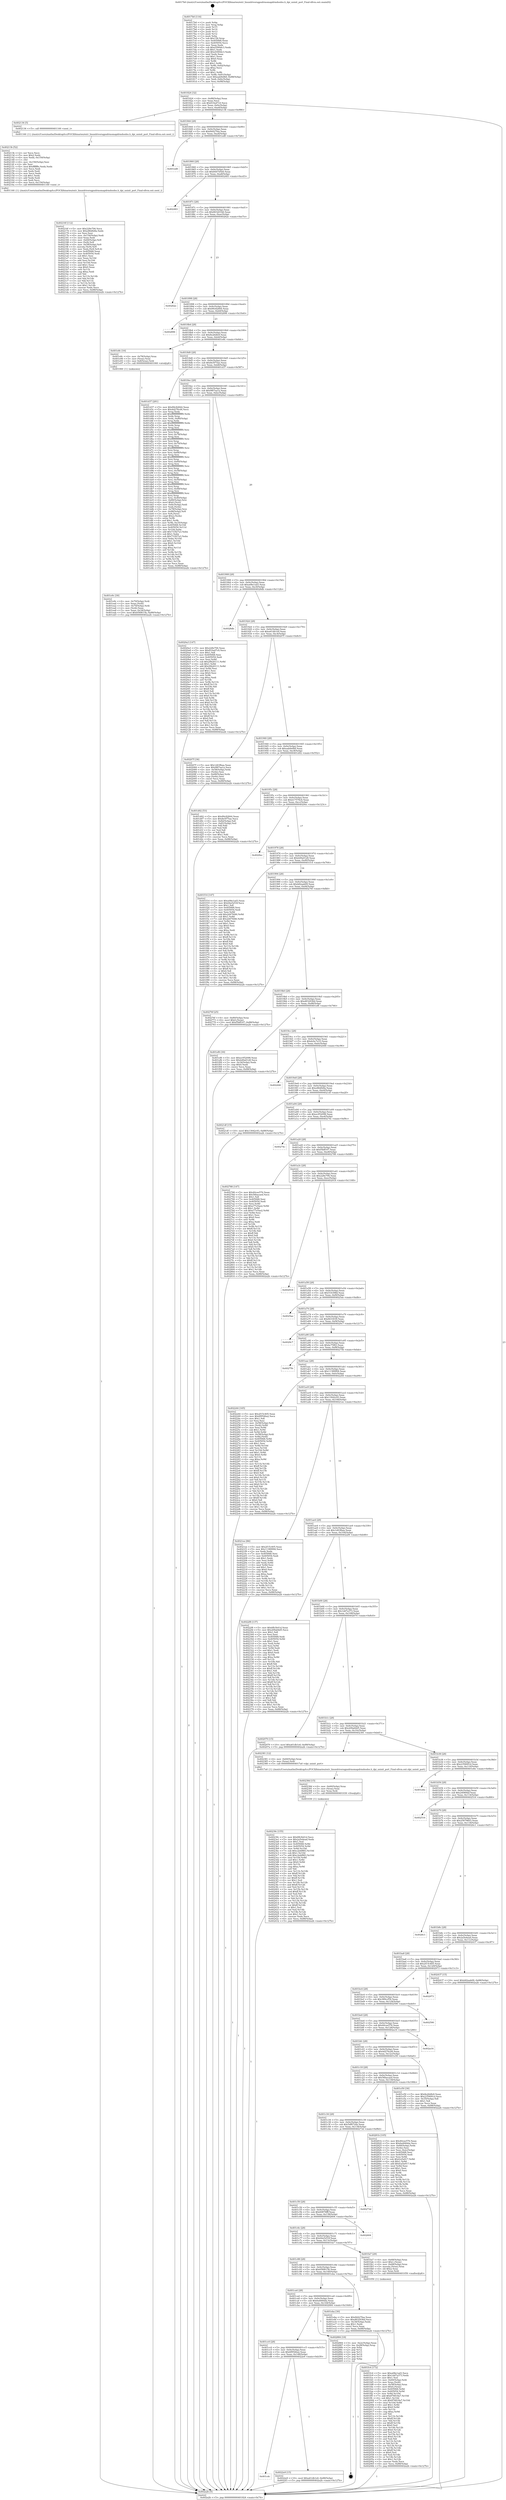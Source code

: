 digraph "0x4017b0" {
  label = "0x4017b0 (/mnt/c/Users/mathe/Desktop/tcc/POCII/binaries/extr_linuxdriversgpudrmomapdrmdssdss.h_dpi_uninit_port_Final-ollvm.out::main(0))"
  labelloc = "t"
  node[shape=record]

  Entry [label="",width=0.3,height=0.3,shape=circle,fillcolor=black,style=filled]
  "0x401824" [label="{
     0x401824 [32]\l
     | [instrs]\l
     &nbsp;&nbsp;0x401824 \<+6\>: mov -0x88(%rbp),%eax\l
     &nbsp;&nbsp;0x40182a \<+2\>: mov %eax,%ecx\l
     &nbsp;&nbsp;0x40182c \<+6\>: sub $0x810a47c0,%ecx\l
     &nbsp;&nbsp;0x401832 \<+6\>: mov %eax,-0x9c(%rbp)\l
     &nbsp;&nbsp;0x401838 \<+6\>: mov %ecx,-0xa0(%rbp)\l
     &nbsp;&nbsp;0x40183e \<+6\>: je 0000000000402136 \<main+0x986\>\l
  }"]
  "0x402136" [label="{
     0x402136 [5]\l
     | [instrs]\l
     &nbsp;&nbsp;0x402136 \<+5\>: call 0000000000401160 \<next_i\>\l
     | [calls]\l
     &nbsp;&nbsp;0x401160 \{1\} (/mnt/c/Users/mathe/Desktop/tcc/POCII/binaries/extr_linuxdriversgpudrmomapdrmdssdss.h_dpi_uninit_port_Final-ollvm.out::next_i)\l
  }"]
  "0x401844" [label="{
     0x401844 [28]\l
     | [instrs]\l
     &nbsp;&nbsp;0x401844 \<+5\>: jmp 0000000000401849 \<main+0x99\>\l
     &nbsp;&nbsp;0x401849 \<+6\>: mov -0x9c(%rbp),%eax\l
     &nbsp;&nbsp;0x40184f \<+5\>: sub $0x84427faa,%eax\l
     &nbsp;&nbsp;0x401854 \<+6\>: mov %eax,-0xa4(%rbp)\l
     &nbsp;&nbsp;0x40185a \<+6\>: je 0000000000401ed8 \<main+0x728\>\l
  }"]
  Exit [label="",width=0.3,height=0.3,shape=circle,fillcolor=black,style=filled,peripheries=2]
  "0x401ed8" [label="{
     0x401ed8\l
  }", style=dashed]
  "0x401860" [label="{
     0x401860 [28]\l
     | [instrs]\l
     &nbsp;&nbsp;0x401860 \<+5\>: jmp 0000000000401865 \<main+0xb5\>\l
     &nbsp;&nbsp;0x401865 \<+6\>: mov -0x9c(%rbp),%eax\l
     &nbsp;&nbsp;0x40186b \<+5\>: sub $0x8447d5e6,%eax\l
     &nbsp;&nbsp;0x401870 \<+6\>: mov %eax,-0xa8(%rbp)\l
     &nbsp;&nbsp;0x401876 \<+6\>: je 0000000000402483 \<main+0xcd3\>\l
  }"]
  "0x40239c" [label="{
     0x40239c [155]\l
     | [instrs]\l
     &nbsp;&nbsp;0x40239c \<+5\>: mov $0x6fb3b41d,%ecx\l
     &nbsp;&nbsp;0x4023a1 \<+5\>: mov $0x2a5e4ead,%edx\l
     &nbsp;&nbsp;0x4023a6 \<+3\>: mov $0x1,%sil\l
     &nbsp;&nbsp;0x4023a9 \<+8\>: mov 0x405068,%r8d\l
     &nbsp;&nbsp;0x4023b1 \<+8\>: mov 0x405054,%r9d\l
     &nbsp;&nbsp;0x4023b9 \<+3\>: mov %r8d,%r10d\l
     &nbsp;&nbsp;0x4023bc \<+7\>: sub $0xc2ebf883,%r10d\l
     &nbsp;&nbsp;0x4023c3 \<+4\>: sub $0x1,%r10d\l
     &nbsp;&nbsp;0x4023c7 \<+7\>: add $0xc2ebf883,%r10d\l
     &nbsp;&nbsp;0x4023ce \<+4\>: imul %r10d,%r8d\l
     &nbsp;&nbsp;0x4023d2 \<+4\>: and $0x1,%r8d\l
     &nbsp;&nbsp;0x4023d6 \<+4\>: cmp $0x0,%r8d\l
     &nbsp;&nbsp;0x4023da \<+4\>: sete %r11b\l
     &nbsp;&nbsp;0x4023de \<+4\>: cmp $0xa,%r9d\l
     &nbsp;&nbsp;0x4023e2 \<+3\>: setl %bl\l
     &nbsp;&nbsp;0x4023e5 \<+3\>: mov %r11b,%r14b\l
     &nbsp;&nbsp;0x4023e8 \<+4\>: xor $0xff,%r14b\l
     &nbsp;&nbsp;0x4023ec \<+3\>: mov %bl,%r15b\l
     &nbsp;&nbsp;0x4023ef \<+4\>: xor $0xff,%r15b\l
     &nbsp;&nbsp;0x4023f3 \<+4\>: xor $0x1,%sil\l
     &nbsp;&nbsp;0x4023f7 \<+3\>: mov %r14b,%r12b\l
     &nbsp;&nbsp;0x4023fa \<+4\>: and $0xff,%r12b\l
     &nbsp;&nbsp;0x4023fe \<+3\>: and %sil,%r11b\l
     &nbsp;&nbsp;0x402401 \<+3\>: mov %r15b,%r13b\l
     &nbsp;&nbsp;0x402404 \<+4\>: and $0xff,%r13b\l
     &nbsp;&nbsp;0x402408 \<+3\>: and %sil,%bl\l
     &nbsp;&nbsp;0x40240b \<+3\>: or %r11b,%r12b\l
     &nbsp;&nbsp;0x40240e \<+3\>: or %bl,%r13b\l
     &nbsp;&nbsp;0x402411 \<+3\>: xor %r13b,%r12b\l
     &nbsp;&nbsp;0x402414 \<+3\>: or %r15b,%r14b\l
     &nbsp;&nbsp;0x402417 \<+4\>: xor $0xff,%r14b\l
     &nbsp;&nbsp;0x40241b \<+4\>: or $0x1,%sil\l
     &nbsp;&nbsp;0x40241f \<+3\>: and %sil,%r14b\l
     &nbsp;&nbsp;0x402422 \<+3\>: or %r14b,%r12b\l
     &nbsp;&nbsp;0x402425 \<+4\>: test $0x1,%r12b\l
     &nbsp;&nbsp;0x402429 \<+3\>: cmovne %edx,%ecx\l
     &nbsp;&nbsp;0x40242c \<+6\>: mov %ecx,-0x88(%rbp)\l
     &nbsp;&nbsp;0x402432 \<+5\>: jmp 0000000000402a2b \<main+0x127b\>\l
  }"]
  "0x402483" [label="{
     0x402483\l
  }", style=dashed]
  "0x40187c" [label="{
     0x40187c [28]\l
     | [instrs]\l
     &nbsp;&nbsp;0x40187c \<+5\>: jmp 0000000000401881 \<main+0xd1\>\l
     &nbsp;&nbsp;0x401881 \<+6\>: mov -0x9c(%rbp),%eax\l
     &nbsp;&nbsp;0x401887 \<+5\>: sub $0x863201b6,%eax\l
     &nbsp;&nbsp;0x40188c \<+6\>: mov %eax,-0xac(%rbp)\l
     &nbsp;&nbsp;0x401892 \<+6\>: je 000000000040262e \<main+0xe7e\>\l
  }"]
  "0x40238d" [label="{
     0x40238d [15]\l
     | [instrs]\l
     &nbsp;&nbsp;0x40238d \<+4\>: mov -0x60(%rbp),%rax\l
     &nbsp;&nbsp;0x402391 \<+3\>: mov (%rax),%rax\l
     &nbsp;&nbsp;0x402394 \<+3\>: mov %rax,%rdi\l
     &nbsp;&nbsp;0x402397 \<+5\>: call 0000000000401030 \<free@plt\>\l
     | [calls]\l
     &nbsp;&nbsp;0x401030 \{1\} (unknown)\l
  }"]
  "0x40262e" [label="{
     0x40262e\l
  }", style=dashed]
  "0x401898" [label="{
     0x401898 [28]\l
     | [instrs]\l
     &nbsp;&nbsp;0x401898 \<+5\>: jmp 000000000040189d \<main+0xed\>\l
     &nbsp;&nbsp;0x40189d \<+6\>: mov -0x9c(%rbp),%eax\l
     &nbsp;&nbsp;0x4018a3 \<+5\>: sub $0x89c82844,%eax\l
     &nbsp;&nbsp;0x4018a8 \<+6\>: mov %eax,-0xb0(%rbp)\l
     &nbsp;&nbsp;0x4018ae \<+6\>: je 0000000000402896 \<main+0x10e6\>\l
  }"]
  "0x401cdc" [label="{
     0x401cdc\l
  }", style=dashed]
  "0x402896" [label="{
     0x402896\l
  }", style=dashed]
  "0x4018b4" [label="{
     0x4018b4 [28]\l
     | [instrs]\l
     &nbsp;&nbsp;0x4018b4 \<+5\>: jmp 00000000004018b9 \<main+0x109\>\l
     &nbsp;&nbsp;0x4018b9 \<+6\>: mov -0x9c(%rbp),%eax\l
     &nbsp;&nbsp;0x4018bf \<+5\>: sub $0x8e26dfe9,%eax\l
     &nbsp;&nbsp;0x4018c4 \<+6\>: mov %eax,-0xb4(%rbp)\l
     &nbsp;&nbsp;0x4018ca \<+6\>: je 0000000000401e8c \<main+0x6dc\>\l
  }"]
  "0x4022e9" [label="{
     0x4022e9 [15]\l
     | [instrs]\l
     &nbsp;&nbsp;0x4022e9 \<+10\>: movl $0xa61db1e0,-0x88(%rbp)\l
     &nbsp;&nbsp;0x4022f3 \<+5\>: jmp 0000000000402a2b \<main+0x127b\>\l
  }"]
  "0x401e8c" [label="{
     0x401e8c [16]\l
     | [instrs]\l
     &nbsp;&nbsp;0x401e8c \<+4\>: mov -0x78(%rbp),%rax\l
     &nbsp;&nbsp;0x401e90 \<+3\>: mov (%rax),%rax\l
     &nbsp;&nbsp;0x401e93 \<+4\>: mov 0x8(%rax),%rdi\l
     &nbsp;&nbsp;0x401e97 \<+5\>: call 0000000000401060 \<atoi@plt\>\l
     | [calls]\l
     &nbsp;&nbsp;0x401060 \{1\} (unknown)\l
  }"]
  "0x4018d0" [label="{
     0x4018d0 [28]\l
     | [instrs]\l
     &nbsp;&nbsp;0x4018d0 \<+5\>: jmp 00000000004018d5 \<main+0x125\>\l
     &nbsp;&nbsp;0x4018d5 \<+6\>: mov -0x9c(%rbp),%eax\l
     &nbsp;&nbsp;0x4018db \<+5\>: sub $0x8e5f75ae,%eax\l
     &nbsp;&nbsp;0x4018e0 \<+6\>: mov %eax,-0xb8(%rbp)\l
     &nbsp;&nbsp;0x4018e6 \<+6\>: je 0000000000401d37 \<main+0x587\>\l
  }"]
  "0x401cc0" [label="{
     0x401cc0 [28]\l
     | [instrs]\l
     &nbsp;&nbsp;0x401cc0 \<+5\>: jmp 0000000000401cc5 \<main+0x515\>\l
     &nbsp;&nbsp;0x401cc5 \<+6\>: mov -0x9c(%rbp),%eax\l
     &nbsp;&nbsp;0x401ccb \<+5\>: sub $0x6f9546a2,%eax\l
     &nbsp;&nbsp;0x401cd0 \<+6\>: mov %eax,-0x148(%rbp)\l
     &nbsp;&nbsp;0x401cd6 \<+6\>: je 00000000004022e9 \<main+0xb39\>\l
  }"]
  "0x401d37" [label="{
     0x401d37 [281]\l
     | [instrs]\l
     &nbsp;&nbsp;0x401d37 \<+5\>: mov $0x89c82844,%eax\l
     &nbsp;&nbsp;0x401d3c \<+5\>: mov $0x4d276cd4,%ecx\l
     &nbsp;&nbsp;0x401d41 \<+3\>: mov %rsp,%rdx\l
     &nbsp;&nbsp;0x401d44 \<+4\>: add $0xfffffffffffffff0,%rdx\l
     &nbsp;&nbsp;0x401d48 \<+3\>: mov %rdx,%rsp\l
     &nbsp;&nbsp;0x401d4b \<+4\>: mov %rdx,-0x80(%rbp)\l
     &nbsp;&nbsp;0x401d4f \<+3\>: mov %rsp,%rdx\l
     &nbsp;&nbsp;0x401d52 \<+4\>: add $0xfffffffffffffff0,%rdx\l
     &nbsp;&nbsp;0x401d56 \<+3\>: mov %rdx,%rsp\l
     &nbsp;&nbsp;0x401d59 \<+3\>: mov %rsp,%rsi\l
     &nbsp;&nbsp;0x401d5c \<+4\>: add $0xfffffffffffffff0,%rsi\l
     &nbsp;&nbsp;0x401d60 \<+3\>: mov %rsi,%rsp\l
     &nbsp;&nbsp;0x401d63 \<+4\>: mov %rsi,-0x78(%rbp)\l
     &nbsp;&nbsp;0x401d67 \<+3\>: mov %rsp,%rsi\l
     &nbsp;&nbsp;0x401d6a \<+4\>: add $0xfffffffffffffff0,%rsi\l
     &nbsp;&nbsp;0x401d6e \<+3\>: mov %rsi,%rsp\l
     &nbsp;&nbsp;0x401d71 \<+4\>: mov %rsi,-0x70(%rbp)\l
     &nbsp;&nbsp;0x401d75 \<+3\>: mov %rsp,%rsi\l
     &nbsp;&nbsp;0x401d78 \<+4\>: add $0xfffffffffffffff0,%rsi\l
     &nbsp;&nbsp;0x401d7c \<+3\>: mov %rsi,%rsp\l
     &nbsp;&nbsp;0x401d7f \<+4\>: mov %rsi,-0x68(%rbp)\l
     &nbsp;&nbsp;0x401d83 \<+3\>: mov %rsp,%rsi\l
     &nbsp;&nbsp;0x401d86 \<+4\>: add $0xfffffffffffffff0,%rsi\l
     &nbsp;&nbsp;0x401d8a \<+3\>: mov %rsi,%rsp\l
     &nbsp;&nbsp;0x401d8d \<+4\>: mov %rsi,-0x60(%rbp)\l
     &nbsp;&nbsp;0x401d91 \<+3\>: mov %rsp,%rsi\l
     &nbsp;&nbsp;0x401d94 \<+4\>: add $0xfffffffffffffff0,%rsi\l
     &nbsp;&nbsp;0x401d98 \<+3\>: mov %rsi,%rsp\l
     &nbsp;&nbsp;0x401d9b \<+4\>: mov %rsi,-0x58(%rbp)\l
     &nbsp;&nbsp;0x401d9f \<+3\>: mov %rsp,%rsi\l
     &nbsp;&nbsp;0x401da2 \<+4\>: add $0xfffffffffffffff0,%rsi\l
     &nbsp;&nbsp;0x401da6 \<+3\>: mov %rsi,%rsp\l
     &nbsp;&nbsp;0x401da9 \<+4\>: mov %rsi,-0x50(%rbp)\l
     &nbsp;&nbsp;0x401dad \<+3\>: mov %rsp,%rsi\l
     &nbsp;&nbsp;0x401db0 \<+4\>: add $0xfffffffffffffff0,%rsi\l
     &nbsp;&nbsp;0x401db4 \<+3\>: mov %rsi,%rsp\l
     &nbsp;&nbsp;0x401db7 \<+4\>: mov %rsi,-0x48(%rbp)\l
     &nbsp;&nbsp;0x401dbb \<+3\>: mov %rsp,%rsi\l
     &nbsp;&nbsp;0x401dbe \<+4\>: add $0xfffffffffffffff0,%rsi\l
     &nbsp;&nbsp;0x401dc2 \<+3\>: mov %rsi,%rsp\l
     &nbsp;&nbsp;0x401dc5 \<+4\>: mov %rsi,-0x40(%rbp)\l
     &nbsp;&nbsp;0x401dc9 \<+4\>: mov -0x80(%rbp),%rsi\l
     &nbsp;&nbsp;0x401dcd \<+6\>: movl $0x0,(%rsi)\l
     &nbsp;&nbsp;0x401dd3 \<+6\>: mov -0x8c(%rbp),%edi\l
     &nbsp;&nbsp;0x401dd9 \<+2\>: mov %edi,(%rdx)\l
     &nbsp;&nbsp;0x401ddb \<+4\>: mov -0x78(%rbp),%rsi\l
     &nbsp;&nbsp;0x401ddf \<+7\>: mov -0x98(%rbp),%r8\l
     &nbsp;&nbsp;0x401de6 \<+3\>: mov %r8,(%rsi)\l
     &nbsp;&nbsp;0x401de9 \<+3\>: cmpl $0x2,(%rdx)\l
     &nbsp;&nbsp;0x401dec \<+4\>: setne %r9b\l
     &nbsp;&nbsp;0x401df0 \<+4\>: and $0x1,%r9b\l
     &nbsp;&nbsp;0x401df4 \<+4\>: mov %r9b,-0x35(%rbp)\l
     &nbsp;&nbsp;0x401df8 \<+8\>: mov 0x405068,%r10d\l
     &nbsp;&nbsp;0x401e00 \<+8\>: mov 0x405054,%r11d\l
     &nbsp;&nbsp;0x401e08 \<+3\>: mov %r10d,%ebx\l
     &nbsp;&nbsp;0x401e0b \<+6\>: add $0x733f27a3,%ebx\l
     &nbsp;&nbsp;0x401e11 \<+3\>: sub $0x1,%ebx\l
     &nbsp;&nbsp;0x401e14 \<+6\>: sub $0x733f27a3,%ebx\l
     &nbsp;&nbsp;0x401e1a \<+4\>: imul %ebx,%r10d\l
     &nbsp;&nbsp;0x401e1e \<+4\>: and $0x1,%r10d\l
     &nbsp;&nbsp;0x401e22 \<+4\>: cmp $0x0,%r10d\l
     &nbsp;&nbsp;0x401e26 \<+4\>: sete %r9b\l
     &nbsp;&nbsp;0x401e2a \<+4\>: cmp $0xa,%r11d\l
     &nbsp;&nbsp;0x401e2e \<+4\>: setl %r14b\l
     &nbsp;&nbsp;0x401e32 \<+3\>: mov %r9b,%r15b\l
     &nbsp;&nbsp;0x401e35 \<+3\>: and %r14b,%r15b\l
     &nbsp;&nbsp;0x401e38 \<+3\>: xor %r14b,%r9b\l
     &nbsp;&nbsp;0x401e3b \<+3\>: or %r9b,%r15b\l
     &nbsp;&nbsp;0x401e3e \<+4\>: test $0x1,%r15b\l
     &nbsp;&nbsp;0x401e42 \<+3\>: cmovne %ecx,%eax\l
     &nbsp;&nbsp;0x401e45 \<+6\>: mov %eax,-0x88(%rbp)\l
     &nbsp;&nbsp;0x401e4b \<+5\>: jmp 0000000000402a2b \<main+0x127b\>\l
  }"]
  "0x4018ec" [label="{
     0x4018ec [28]\l
     | [instrs]\l
     &nbsp;&nbsp;0x4018ec \<+5\>: jmp 00000000004018f1 \<main+0x141\>\l
     &nbsp;&nbsp;0x4018f1 \<+6\>: mov -0x9c(%rbp),%eax\l
     &nbsp;&nbsp;0x4018f7 \<+5\>: sub $0x9f67aa1a,%eax\l
     &nbsp;&nbsp;0x4018fc \<+6\>: mov %eax,-0xbc(%rbp)\l
     &nbsp;&nbsp;0x401902 \<+6\>: je 00000000004020a3 \<main+0x8f3\>\l
  }"]
  "0x402884" [label="{
     0x402884 [18]\l
     | [instrs]\l
     &nbsp;&nbsp;0x402884 \<+3\>: mov -0x2c(%rbp),%eax\l
     &nbsp;&nbsp;0x402887 \<+4\>: lea -0x28(%rbp),%rsp\l
     &nbsp;&nbsp;0x40288b \<+1\>: pop %rbx\l
     &nbsp;&nbsp;0x40288c \<+2\>: pop %r12\l
     &nbsp;&nbsp;0x40288e \<+2\>: pop %r13\l
     &nbsp;&nbsp;0x402890 \<+2\>: pop %r14\l
     &nbsp;&nbsp;0x402892 \<+2\>: pop %r15\l
     &nbsp;&nbsp;0x402894 \<+1\>: pop %rbp\l
     &nbsp;&nbsp;0x402895 \<+1\>: ret\l
  }"]
  "0x4020a3" [label="{
     0x4020a3 [147]\l
     | [instrs]\l
     &nbsp;&nbsp;0x4020a3 \<+5\>: mov $0x228e794,%eax\l
     &nbsp;&nbsp;0x4020a8 \<+5\>: mov $0x810a47c0,%ecx\l
     &nbsp;&nbsp;0x4020ad \<+2\>: mov $0x1,%dl\l
     &nbsp;&nbsp;0x4020af \<+7\>: mov 0x405068,%esi\l
     &nbsp;&nbsp;0x4020b6 \<+7\>: mov 0x405054,%edi\l
     &nbsp;&nbsp;0x4020bd \<+3\>: mov %esi,%r8d\l
     &nbsp;&nbsp;0x4020c0 \<+7\>: sub $0x29b20111,%r8d\l
     &nbsp;&nbsp;0x4020c7 \<+4\>: sub $0x1,%r8d\l
     &nbsp;&nbsp;0x4020cb \<+7\>: add $0x29b20111,%r8d\l
     &nbsp;&nbsp;0x4020d2 \<+4\>: imul %r8d,%esi\l
     &nbsp;&nbsp;0x4020d6 \<+3\>: and $0x1,%esi\l
     &nbsp;&nbsp;0x4020d9 \<+3\>: cmp $0x0,%esi\l
     &nbsp;&nbsp;0x4020dc \<+4\>: sete %r9b\l
     &nbsp;&nbsp;0x4020e0 \<+3\>: cmp $0xa,%edi\l
     &nbsp;&nbsp;0x4020e3 \<+4\>: setl %r10b\l
     &nbsp;&nbsp;0x4020e7 \<+3\>: mov %r9b,%r11b\l
     &nbsp;&nbsp;0x4020ea \<+4\>: xor $0xff,%r11b\l
     &nbsp;&nbsp;0x4020ee \<+3\>: mov %r10b,%bl\l
     &nbsp;&nbsp;0x4020f1 \<+3\>: xor $0xff,%bl\l
     &nbsp;&nbsp;0x4020f4 \<+3\>: xor $0x0,%dl\l
     &nbsp;&nbsp;0x4020f7 \<+3\>: mov %r11b,%r14b\l
     &nbsp;&nbsp;0x4020fa \<+4\>: and $0x0,%r14b\l
     &nbsp;&nbsp;0x4020fe \<+3\>: and %dl,%r9b\l
     &nbsp;&nbsp;0x402101 \<+3\>: mov %bl,%r15b\l
     &nbsp;&nbsp;0x402104 \<+4\>: and $0x0,%r15b\l
     &nbsp;&nbsp;0x402108 \<+3\>: and %dl,%r10b\l
     &nbsp;&nbsp;0x40210b \<+3\>: or %r9b,%r14b\l
     &nbsp;&nbsp;0x40210e \<+3\>: or %r10b,%r15b\l
     &nbsp;&nbsp;0x402111 \<+3\>: xor %r15b,%r14b\l
     &nbsp;&nbsp;0x402114 \<+3\>: or %bl,%r11b\l
     &nbsp;&nbsp;0x402117 \<+4\>: xor $0xff,%r11b\l
     &nbsp;&nbsp;0x40211b \<+3\>: or $0x0,%dl\l
     &nbsp;&nbsp;0x40211e \<+3\>: and %dl,%r11b\l
     &nbsp;&nbsp;0x402121 \<+3\>: or %r11b,%r14b\l
     &nbsp;&nbsp;0x402124 \<+4\>: test $0x1,%r14b\l
     &nbsp;&nbsp;0x402128 \<+3\>: cmovne %ecx,%eax\l
     &nbsp;&nbsp;0x40212b \<+6\>: mov %eax,-0x88(%rbp)\l
     &nbsp;&nbsp;0x402131 \<+5\>: jmp 0000000000402a2b \<main+0x127b\>\l
  }"]
  "0x401908" [label="{
     0x401908 [28]\l
     | [instrs]\l
     &nbsp;&nbsp;0x401908 \<+5\>: jmp 000000000040190d \<main+0x15d\>\l
     &nbsp;&nbsp;0x40190d \<+6\>: mov -0x9c(%rbp),%eax\l
     &nbsp;&nbsp;0x401913 \<+5\>: sub $0xa08e1ad3,%eax\l
     &nbsp;&nbsp;0x401918 \<+6\>: mov %eax,-0xc0(%rbp)\l
     &nbsp;&nbsp;0x40191e \<+6\>: je 00000000004028db \<main+0x112b\>\l
  }"]
  "0x40216f" [label="{
     0x40216f [112]\l
     | [instrs]\l
     &nbsp;&nbsp;0x40216f \<+5\>: mov $0x228e794,%ecx\l
     &nbsp;&nbsp;0x402174 \<+5\>: mov $0xe86df28a,%edx\l
     &nbsp;&nbsp;0x402179 \<+2\>: xor %esi,%esi\l
     &nbsp;&nbsp;0x40217b \<+6\>: mov -0x154(%rbp),%edi\l
     &nbsp;&nbsp;0x402181 \<+3\>: imul %eax,%edi\l
     &nbsp;&nbsp;0x402184 \<+4\>: mov -0x60(%rbp),%r8\l
     &nbsp;&nbsp;0x402188 \<+3\>: mov (%r8),%r8\l
     &nbsp;&nbsp;0x40218b \<+4\>: mov -0x58(%rbp),%r9\l
     &nbsp;&nbsp;0x40218f \<+3\>: movslq (%r9),%r9\l
     &nbsp;&nbsp;0x402192 \<+4\>: mov %edi,(%r8,%r9,4)\l
     &nbsp;&nbsp;0x402196 \<+7\>: mov 0x405068,%eax\l
     &nbsp;&nbsp;0x40219d \<+7\>: mov 0x405054,%edi\l
     &nbsp;&nbsp;0x4021a4 \<+3\>: sub $0x1,%esi\l
     &nbsp;&nbsp;0x4021a7 \<+3\>: mov %eax,%r10d\l
     &nbsp;&nbsp;0x4021aa \<+3\>: add %esi,%r10d\l
     &nbsp;&nbsp;0x4021ad \<+4\>: imul %r10d,%eax\l
     &nbsp;&nbsp;0x4021b1 \<+3\>: and $0x1,%eax\l
     &nbsp;&nbsp;0x4021b4 \<+3\>: cmp $0x0,%eax\l
     &nbsp;&nbsp;0x4021b7 \<+4\>: sete %r11b\l
     &nbsp;&nbsp;0x4021bb \<+3\>: cmp $0xa,%edi\l
     &nbsp;&nbsp;0x4021be \<+3\>: setl %bl\l
     &nbsp;&nbsp;0x4021c1 \<+3\>: mov %r11b,%r14b\l
     &nbsp;&nbsp;0x4021c4 \<+3\>: and %bl,%r14b\l
     &nbsp;&nbsp;0x4021c7 \<+3\>: xor %bl,%r11b\l
     &nbsp;&nbsp;0x4021ca \<+3\>: or %r11b,%r14b\l
     &nbsp;&nbsp;0x4021cd \<+4\>: test $0x1,%r14b\l
     &nbsp;&nbsp;0x4021d1 \<+3\>: cmovne %edx,%ecx\l
     &nbsp;&nbsp;0x4021d4 \<+6\>: mov %ecx,-0x88(%rbp)\l
     &nbsp;&nbsp;0x4021da \<+5\>: jmp 0000000000402a2b \<main+0x127b\>\l
  }"]
  "0x4028db" [label="{
     0x4028db\l
  }", style=dashed]
  "0x401924" [label="{
     0x401924 [28]\l
     | [instrs]\l
     &nbsp;&nbsp;0x401924 \<+5\>: jmp 0000000000401929 \<main+0x179\>\l
     &nbsp;&nbsp;0x401929 \<+6\>: mov -0x9c(%rbp),%eax\l
     &nbsp;&nbsp;0x40192f \<+5\>: sub $0xa61db1e0,%eax\l
     &nbsp;&nbsp;0x401934 \<+6\>: mov %eax,-0xc4(%rbp)\l
     &nbsp;&nbsp;0x40193a \<+6\>: je 000000000040207f \<main+0x8cf\>\l
  }"]
  "0x40213b" [label="{
     0x40213b [52]\l
     | [instrs]\l
     &nbsp;&nbsp;0x40213b \<+2\>: xor %ecx,%ecx\l
     &nbsp;&nbsp;0x40213d \<+5\>: mov $0x2,%edx\l
     &nbsp;&nbsp;0x402142 \<+6\>: mov %edx,-0x150(%rbp)\l
     &nbsp;&nbsp;0x402148 \<+1\>: cltd\l
     &nbsp;&nbsp;0x402149 \<+6\>: mov -0x150(%rbp),%esi\l
     &nbsp;&nbsp;0x40214f \<+2\>: idiv %esi\l
     &nbsp;&nbsp;0x402151 \<+6\>: imul $0xfffffffe,%edx,%edx\l
     &nbsp;&nbsp;0x402157 \<+2\>: mov %ecx,%edi\l
     &nbsp;&nbsp;0x402159 \<+2\>: sub %edx,%edi\l
     &nbsp;&nbsp;0x40215b \<+2\>: mov %ecx,%edx\l
     &nbsp;&nbsp;0x40215d \<+3\>: sub $0x1,%edx\l
     &nbsp;&nbsp;0x402160 \<+2\>: add %edx,%edi\l
     &nbsp;&nbsp;0x402162 \<+2\>: sub %edi,%ecx\l
     &nbsp;&nbsp;0x402164 \<+6\>: mov %ecx,-0x154(%rbp)\l
     &nbsp;&nbsp;0x40216a \<+5\>: call 0000000000401160 \<next_i\>\l
     | [calls]\l
     &nbsp;&nbsp;0x401160 \{1\} (/mnt/c/Users/mathe/Desktop/tcc/POCII/binaries/extr_linuxdriversgpudrmomapdrmdssdss.h_dpi_uninit_port_Final-ollvm.out::next_i)\l
  }"]
  "0x40207f" [label="{
     0x40207f [36]\l
     | [instrs]\l
     &nbsp;&nbsp;0x40207f \<+5\>: mov $0x1d43fbaa,%eax\l
     &nbsp;&nbsp;0x402084 \<+5\>: mov $0x9f67aa1a,%ecx\l
     &nbsp;&nbsp;0x402089 \<+4\>: mov -0x58(%rbp),%rdx\l
     &nbsp;&nbsp;0x40208d \<+2\>: mov (%rdx),%esi\l
     &nbsp;&nbsp;0x40208f \<+4\>: mov -0x68(%rbp),%rdx\l
     &nbsp;&nbsp;0x402093 \<+2\>: cmp (%rdx),%esi\l
     &nbsp;&nbsp;0x402095 \<+3\>: cmovl %ecx,%eax\l
     &nbsp;&nbsp;0x402098 \<+6\>: mov %eax,-0x88(%rbp)\l
     &nbsp;&nbsp;0x40209e \<+5\>: jmp 0000000000402a2b \<main+0x127b\>\l
  }"]
  "0x401940" [label="{
     0x401940 [28]\l
     | [instrs]\l
     &nbsp;&nbsp;0x401940 \<+5\>: jmp 0000000000401945 \<main+0x195\>\l
     &nbsp;&nbsp;0x401945 \<+6\>: mov -0x9c(%rbp),%eax\l
     &nbsp;&nbsp;0x40194b \<+5\>: sub $0xaab9efb8,%eax\l
     &nbsp;&nbsp;0x401950 \<+6\>: mov %eax,-0xc8(%rbp)\l
     &nbsp;&nbsp;0x401956 \<+6\>: je 0000000000401d02 \<main+0x552\>\l
  }"]
  "0x401fc4" [label="{
     0x401fc4 [172]\l
     | [instrs]\l
     &nbsp;&nbsp;0x401fc4 \<+5\>: mov $0xa08e1ad3,%ecx\l
     &nbsp;&nbsp;0x401fc9 \<+5\>: mov $0x1dd7a373,%edx\l
     &nbsp;&nbsp;0x401fce \<+3\>: mov $0x1,%sil\l
     &nbsp;&nbsp;0x401fd1 \<+4\>: mov -0x60(%rbp),%rdi\l
     &nbsp;&nbsp;0x401fd5 \<+3\>: mov %rax,(%rdi)\l
     &nbsp;&nbsp;0x401fd8 \<+4\>: mov -0x58(%rbp),%rax\l
     &nbsp;&nbsp;0x401fdc \<+6\>: movl $0x0,(%rax)\l
     &nbsp;&nbsp;0x401fe2 \<+8\>: mov 0x405068,%r8d\l
     &nbsp;&nbsp;0x401fea \<+8\>: mov 0x405054,%r9d\l
     &nbsp;&nbsp;0x401ff2 \<+3\>: mov %r8d,%r10d\l
     &nbsp;&nbsp;0x401ff5 \<+7\>: add $0x876818a7,%r10d\l
     &nbsp;&nbsp;0x401ffc \<+4\>: sub $0x1,%r10d\l
     &nbsp;&nbsp;0x402000 \<+7\>: sub $0x876818a7,%r10d\l
     &nbsp;&nbsp;0x402007 \<+4\>: imul %r10d,%r8d\l
     &nbsp;&nbsp;0x40200b \<+4\>: and $0x1,%r8d\l
     &nbsp;&nbsp;0x40200f \<+4\>: cmp $0x0,%r8d\l
     &nbsp;&nbsp;0x402013 \<+4\>: sete %r11b\l
     &nbsp;&nbsp;0x402017 \<+4\>: cmp $0xa,%r9d\l
     &nbsp;&nbsp;0x40201b \<+3\>: setl %bl\l
     &nbsp;&nbsp;0x40201e \<+3\>: mov %r11b,%r14b\l
     &nbsp;&nbsp;0x402021 \<+4\>: xor $0xff,%r14b\l
     &nbsp;&nbsp;0x402025 \<+3\>: mov %bl,%r15b\l
     &nbsp;&nbsp;0x402028 \<+4\>: xor $0xff,%r15b\l
     &nbsp;&nbsp;0x40202c \<+4\>: xor $0x0,%sil\l
     &nbsp;&nbsp;0x402030 \<+3\>: mov %r14b,%r12b\l
     &nbsp;&nbsp;0x402033 \<+4\>: and $0x0,%r12b\l
     &nbsp;&nbsp;0x402037 \<+3\>: and %sil,%r11b\l
     &nbsp;&nbsp;0x40203a \<+3\>: mov %r15b,%r13b\l
     &nbsp;&nbsp;0x40203d \<+4\>: and $0x0,%r13b\l
     &nbsp;&nbsp;0x402041 \<+3\>: and %sil,%bl\l
     &nbsp;&nbsp;0x402044 \<+3\>: or %r11b,%r12b\l
     &nbsp;&nbsp;0x402047 \<+3\>: or %bl,%r13b\l
     &nbsp;&nbsp;0x40204a \<+3\>: xor %r13b,%r12b\l
     &nbsp;&nbsp;0x40204d \<+3\>: or %r15b,%r14b\l
     &nbsp;&nbsp;0x402050 \<+4\>: xor $0xff,%r14b\l
     &nbsp;&nbsp;0x402054 \<+4\>: or $0x0,%sil\l
     &nbsp;&nbsp;0x402058 \<+3\>: and %sil,%r14b\l
     &nbsp;&nbsp;0x40205b \<+3\>: or %r14b,%r12b\l
     &nbsp;&nbsp;0x40205e \<+4\>: test $0x1,%r12b\l
     &nbsp;&nbsp;0x402062 \<+3\>: cmovne %edx,%ecx\l
     &nbsp;&nbsp;0x402065 \<+6\>: mov %ecx,-0x88(%rbp)\l
     &nbsp;&nbsp;0x40206b \<+5\>: jmp 0000000000402a2b \<main+0x127b\>\l
  }"]
  "0x401d02" [label="{
     0x401d02 [53]\l
     | [instrs]\l
     &nbsp;&nbsp;0x401d02 \<+5\>: mov $0x89c82844,%eax\l
     &nbsp;&nbsp;0x401d07 \<+5\>: mov $0x8e5f75ae,%ecx\l
     &nbsp;&nbsp;0x401d0c \<+6\>: mov -0x82(%rbp),%dl\l
     &nbsp;&nbsp;0x401d12 \<+7\>: mov -0x81(%rbp),%sil\l
     &nbsp;&nbsp;0x401d19 \<+3\>: mov %dl,%dil\l
     &nbsp;&nbsp;0x401d1c \<+3\>: and %sil,%dil\l
     &nbsp;&nbsp;0x401d1f \<+3\>: xor %sil,%dl\l
     &nbsp;&nbsp;0x401d22 \<+3\>: or %dl,%dil\l
     &nbsp;&nbsp;0x401d25 \<+4\>: test $0x1,%dil\l
     &nbsp;&nbsp;0x401d29 \<+3\>: cmovne %ecx,%eax\l
     &nbsp;&nbsp;0x401d2c \<+6\>: mov %eax,-0x88(%rbp)\l
     &nbsp;&nbsp;0x401d32 \<+5\>: jmp 0000000000402a2b \<main+0x127b\>\l
  }"]
  "0x40195c" [label="{
     0x40195c [28]\l
     | [instrs]\l
     &nbsp;&nbsp;0x40195c \<+5\>: jmp 0000000000401961 \<main+0x1b1\>\l
     &nbsp;&nbsp;0x401961 \<+6\>: mov -0x9c(%rbp),%eax\l
     &nbsp;&nbsp;0x401967 \<+5\>: sub $0xb17576c6,%eax\l
     &nbsp;&nbsp;0x40196c \<+6\>: mov %eax,-0xcc(%rbp)\l
     &nbsp;&nbsp;0x401972 \<+6\>: je 00000000004029ec \<main+0x123c\>\l
  }"]
  "0x402a2b" [label="{
     0x402a2b [5]\l
     | [instrs]\l
     &nbsp;&nbsp;0x402a2b \<+5\>: jmp 0000000000401824 \<main+0x74\>\l
  }"]
  "0x4017b0" [label="{
     0x4017b0 [116]\l
     | [instrs]\l
     &nbsp;&nbsp;0x4017b0 \<+1\>: push %rbp\l
     &nbsp;&nbsp;0x4017b1 \<+3\>: mov %rsp,%rbp\l
     &nbsp;&nbsp;0x4017b4 \<+2\>: push %r15\l
     &nbsp;&nbsp;0x4017b6 \<+2\>: push %r14\l
     &nbsp;&nbsp;0x4017b8 \<+2\>: push %r13\l
     &nbsp;&nbsp;0x4017ba \<+2\>: push %r12\l
     &nbsp;&nbsp;0x4017bc \<+1\>: push %rbx\l
     &nbsp;&nbsp;0x4017bd \<+7\>: sub $0x158,%rsp\l
     &nbsp;&nbsp;0x4017c4 \<+7\>: mov 0x405068,%eax\l
     &nbsp;&nbsp;0x4017cb \<+7\>: mov 0x405054,%ecx\l
     &nbsp;&nbsp;0x4017d2 \<+2\>: mov %eax,%edx\l
     &nbsp;&nbsp;0x4017d4 \<+6\>: sub $0xd3f49dc3,%edx\l
     &nbsp;&nbsp;0x4017da \<+3\>: sub $0x1,%edx\l
     &nbsp;&nbsp;0x4017dd \<+6\>: add $0xd3f49dc3,%edx\l
     &nbsp;&nbsp;0x4017e3 \<+3\>: imul %edx,%eax\l
     &nbsp;&nbsp;0x4017e6 \<+3\>: and $0x1,%eax\l
     &nbsp;&nbsp;0x4017e9 \<+3\>: cmp $0x0,%eax\l
     &nbsp;&nbsp;0x4017ec \<+4\>: sete %r8b\l
     &nbsp;&nbsp;0x4017f0 \<+4\>: and $0x1,%r8b\l
     &nbsp;&nbsp;0x4017f4 \<+7\>: mov %r8b,-0x82(%rbp)\l
     &nbsp;&nbsp;0x4017fb \<+3\>: cmp $0xa,%ecx\l
     &nbsp;&nbsp;0x4017fe \<+4\>: setl %r8b\l
     &nbsp;&nbsp;0x401802 \<+4\>: and $0x1,%r8b\l
     &nbsp;&nbsp;0x401806 \<+7\>: mov %r8b,-0x81(%rbp)\l
     &nbsp;&nbsp;0x40180d \<+10\>: movl $0xaab9efb8,-0x88(%rbp)\l
     &nbsp;&nbsp;0x401817 \<+6\>: mov %edi,-0x8c(%rbp)\l
     &nbsp;&nbsp;0x40181d \<+7\>: mov %rsi,-0x98(%rbp)\l
  }"]
  "0x401ca4" [label="{
     0x401ca4 [28]\l
     | [instrs]\l
     &nbsp;&nbsp;0x401ca4 \<+5\>: jmp 0000000000401ca9 \<main+0x4f9\>\l
     &nbsp;&nbsp;0x401ca9 \<+6\>: mov -0x9c(%rbp),%eax\l
     &nbsp;&nbsp;0x401caf \<+5\>: sub $0x6a4064da,%eax\l
     &nbsp;&nbsp;0x401cb4 \<+6\>: mov %eax,-0x144(%rbp)\l
     &nbsp;&nbsp;0x401cba \<+6\>: je 0000000000402884 \<main+0x10d4\>\l
  }"]
  "0x401eba" [label="{
     0x401eba [30]\l
     | [instrs]\l
     &nbsp;&nbsp;0x401eba \<+5\>: mov $0x84427faa,%eax\l
     &nbsp;&nbsp;0x401ebf \<+5\>: mov $0xd832936d,%ecx\l
     &nbsp;&nbsp;0x401ec4 \<+3\>: mov -0x34(%rbp),%edx\l
     &nbsp;&nbsp;0x401ec7 \<+3\>: cmp $0x1,%edx\l
     &nbsp;&nbsp;0x401eca \<+3\>: cmovl %ecx,%eax\l
     &nbsp;&nbsp;0x401ecd \<+6\>: mov %eax,-0x88(%rbp)\l
     &nbsp;&nbsp;0x401ed3 \<+5\>: jmp 0000000000402a2b \<main+0x127b\>\l
  }"]
  "0x4029ec" [label="{
     0x4029ec\l
  }", style=dashed]
  "0x401978" [label="{
     0x401978 [28]\l
     | [instrs]\l
     &nbsp;&nbsp;0x401978 \<+5\>: jmp 000000000040197d \<main+0x1cd\>\l
     &nbsp;&nbsp;0x40197d \<+6\>: mov -0x9c(%rbp),%eax\l
     &nbsp;&nbsp;0x401983 \<+5\>: sub $0xb49a0128,%eax\l
     &nbsp;&nbsp;0x401988 \<+6\>: mov %eax,-0xd0(%rbp)\l
     &nbsp;&nbsp;0x40198e \<+6\>: je 0000000000401f14 \<main+0x764\>\l
  }"]
  "0x401c88" [label="{
     0x401c88 [28]\l
     | [instrs]\l
     &nbsp;&nbsp;0x401c88 \<+5\>: jmp 0000000000401c8d \<main+0x4dd\>\l
     &nbsp;&nbsp;0x401c8d \<+6\>: mov -0x9c(%rbp),%eax\l
     &nbsp;&nbsp;0x401c93 \<+5\>: sub $0x656f615b,%eax\l
     &nbsp;&nbsp;0x401c98 \<+6\>: mov %eax,-0x140(%rbp)\l
     &nbsp;&nbsp;0x401c9e \<+6\>: je 0000000000401eba \<main+0x70a\>\l
  }"]
  "0x401f14" [label="{
     0x401f14 [147]\l
     | [instrs]\l
     &nbsp;&nbsp;0x401f14 \<+5\>: mov $0xa08e1ad3,%eax\l
     &nbsp;&nbsp;0x401f19 \<+5\>: mov $0x64a5253f,%ecx\l
     &nbsp;&nbsp;0x401f1e \<+2\>: mov $0x1,%dl\l
     &nbsp;&nbsp;0x401f20 \<+7\>: mov 0x405068,%esi\l
     &nbsp;&nbsp;0x401f27 \<+7\>: mov 0x405054,%edi\l
     &nbsp;&nbsp;0x401f2e \<+3\>: mov %esi,%r8d\l
     &nbsp;&nbsp;0x401f31 \<+7\>: add $0x2d47fd46,%r8d\l
     &nbsp;&nbsp;0x401f38 \<+4\>: sub $0x1,%r8d\l
     &nbsp;&nbsp;0x401f3c \<+7\>: sub $0x2d47fd46,%r8d\l
     &nbsp;&nbsp;0x401f43 \<+4\>: imul %r8d,%esi\l
     &nbsp;&nbsp;0x401f47 \<+3\>: and $0x1,%esi\l
     &nbsp;&nbsp;0x401f4a \<+3\>: cmp $0x0,%esi\l
     &nbsp;&nbsp;0x401f4d \<+4\>: sete %r9b\l
     &nbsp;&nbsp;0x401f51 \<+3\>: cmp $0xa,%edi\l
     &nbsp;&nbsp;0x401f54 \<+4\>: setl %r10b\l
     &nbsp;&nbsp;0x401f58 \<+3\>: mov %r9b,%r11b\l
     &nbsp;&nbsp;0x401f5b \<+4\>: xor $0xff,%r11b\l
     &nbsp;&nbsp;0x401f5f \<+3\>: mov %r10b,%bl\l
     &nbsp;&nbsp;0x401f62 \<+3\>: xor $0xff,%bl\l
     &nbsp;&nbsp;0x401f65 \<+3\>: xor $0x0,%dl\l
     &nbsp;&nbsp;0x401f68 \<+3\>: mov %r11b,%r14b\l
     &nbsp;&nbsp;0x401f6b \<+4\>: and $0x0,%r14b\l
     &nbsp;&nbsp;0x401f6f \<+3\>: and %dl,%r9b\l
     &nbsp;&nbsp;0x401f72 \<+3\>: mov %bl,%r15b\l
     &nbsp;&nbsp;0x401f75 \<+4\>: and $0x0,%r15b\l
     &nbsp;&nbsp;0x401f79 \<+3\>: and %dl,%r10b\l
     &nbsp;&nbsp;0x401f7c \<+3\>: or %r9b,%r14b\l
     &nbsp;&nbsp;0x401f7f \<+3\>: or %r10b,%r15b\l
     &nbsp;&nbsp;0x401f82 \<+3\>: xor %r15b,%r14b\l
     &nbsp;&nbsp;0x401f85 \<+3\>: or %bl,%r11b\l
     &nbsp;&nbsp;0x401f88 \<+4\>: xor $0xff,%r11b\l
     &nbsp;&nbsp;0x401f8c \<+3\>: or $0x0,%dl\l
     &nbsp;&nbsp;0x401f8f \<+3\>: and %dl,%r11b\l
     &nbsp;&nbsp;0x401f92 \<+3\>: or %r11b,%r14b\l
     &nbsp;&nbsp;0x401f95 \<+4\>: test $0x1,%r14b\l
     &nbsp;&nbsp;0x401f99 \<+3\>: cmovne %ecx,%eax\l
     &nbsp;&nbsp;0x401f9c \<+6\>: mov %eax,-0x88(%rbp)\l
     &nbsp;&nbsp;0x401fa2 \<+5\>: jmp 0000000000402a2b \<main+0x127b\>\l
  }"]
  "0x401994" [label="{
     0x401994 [28]\l
     | [instrs]\l
     &nbsp;&nbsp;0x401994 \<+5\>: jmp 0000000000401999 \<main+0x1e9\>\l
     &nbsp;&nbsp;0x401999 \<+6\>: mov -0x9c(%rbp),%eax\l
     &nbsp;&nbsp;0x40199f \<+5\>: sub $0xb82aab09,%eax\l
     &nbsp;&nbsp;0x4019a4 \<+6\>: mov %eax,-0xd4(%rbp)\l
     &nbsp;&nbsp;0x4019aa \<+6\>: je 000000000040276f \<main+0xfbf\>\l
  }"]
  "0x401fa7" [label="{
     0x401fa7 [29]\l
     | [instrs]\l
     &nbsp;&nbsp;0x401fa7 \<+4\>: mov -0x68(%rbp),%rax\l
     &nbsp;&nbsp;0x401fab \<+6\>: movl $0x1,(%rax)\l
     &nbsp;&nbsp;0x401fb1 \<+4\>: mov -0x68(%rbp),%rax\l
     &nbsp;&nbsp;0x401fb5 \<+3\>: movslq (%rax),%rax\l
     &nbsp;&nbsp;0x401fb8 \<+4\>: shl $0x2,%rax\l
     &nbsp;&nbsp;0x401fbc \<+3\>: mov %rax,%rdi\l
     &nbsp;&nbsp;0x401fbf \<+5\>: call 0000000000401050 \<malloc@plt\>\l
     | [calls]\l
     &nbsp;&nbsp;0x401050 \{1\} (unknown)\l
  }"]
  "0x40276f" [label="{
     0x40276f [25]\l
     | [instrs]\l
     &nbsp;&nbsp;0x40276f \<+4\>: mov -0x80(%rbp),%rax\l
     &nbsp;&nbsp;0x402773 \<+6\>: movl $0x0,(%rax)\l
     &nbsp;&nbsp;0x402779 \<+10\>: movl $0xf5bff167,-0x88(%rbp)\l
     &nbsp;&nbsp;0x402783 \<+5\>: jmp 0000000000402a2b \<main+0x127b\>\l
  }"]
  "0x4019b0" [label="{
     0x4019b0 [28]\l
     | [instrs]\l
     &nbsp;&nbsp;0x4019b0 \<+5\>: jmp 00000000004019b5 \<main+0x205\>\l
     &nbsp;&nbsp;0x4019b5 \<+6\>: mov -0x9c(%rbp),%eax\l
     &nbsp;&nbsp;0x4019bb \<+5\>: sub $0xd832936d,%eax\l
     &nbsp;&nbsp;0x4019c0 \<+6\>: mov %eax,-0xd8(%rbp)\l
     &nbsp;&nbsp;0x4019c6 \<+6\>: je 0000000000401ef6 \<main+0x746\>\l
  }"]
  "0x401c6c" [label="{
     0x401c6c [28]\l
     | [instrs]\l
     &nbsp;&nbsp;0x401c6c \<+5\>: jmp 0000000000401c71 \<main+0x4c1\>\l
     &nbsp;&nbsp;0x401c71 \<+6\>: mov -0x9c(%rbp),%eax\l
     &nbsp;&nbsp;0x401c77 \<+5\>: sub $0x64a5253f,%eax\l
     &nbsp;&nbsp;0x401c7c \<+6\>: mov %eax,-0x13c(%rbp)\l
     &nbsp;&nbsp;0x401c82 \<+6\>: je 0000000000401fa7 \<main+0x7f7\>\l
  }"]
  "0x401ef6" [label="{
     0x401ef6 [30]\l
     | [instrs]\l
     &nbsp;&nbsp;0x401ef6 \<+5\>: mov $0xec952098,%eax\l
     &nbsp;&nbsp;0x401efb \<+5\>: mov $0xb49a0128,%ecx\l
     &nbsp;&nbsp;0x401f00 \<+3\>: mov -0x34(%rbp),%edx\l
     &nbsp;&nbsp;0x401f03 \<+3\>: cmp $0x0,%edx\l
     &nbsp;&nbsp;0x401f06 \<+3\>: cmove %ecx,%eax\l
     &nbsp;&nbsp;0x401f09 \<+6\>: mov %eax,-0x88(%rbp)\l
     &nbsp;&nbsp;0x401f0f \<+5\>: jmp 0000000000402a2b \<main+0x127b\>\l
  }"]
  "0x4019cc" [label="{
     0x4019cc [28]\l
     | [instrs]\l
     &nbsp;&nbsp;0x4019cc \<+5\>: jmp 00000000004019d1 \<main+0x221\>\l
     &nbsp;&nbsp;0x4019d1 \<+6\>: mov -0x9c(%rbp),%eax\l
     &nbsp;&nbsp;0x4019d7 \<+5\>: sub $0xdcbc7e33,%eax\l
     &nbsp;&nbsp;0x4019dc \<+6\>: mov %eax,-0xdc(%rbp)\l
     &nbsp;&nbsp;0x4019e2 \<+6\>: je 0000000000402446 \<main+0xc96\>\l
  }"]
  "0x402604" [label="{
     0x402604\l
  }", style=dashed]
  "0x402446" [label="{
     0x402446\l
  }", style=dashed]
  "0x4019e8" [label="{
     0x4019e8 [28]\l
     | [instrs]\l
     &nbsp;&nbsp;0x4019e8 \<+5\>: jmp 00000000004019ed \<main+0x23d\>\l
     &nbsp;&nbsp;0x4019ed \<+6\>: mov -0x9c(%rbp),%eax\l
     &nbsp;&nbsp;0x4019f3 \<+5\>: sub $0xe86df28a,%eax\l
     &nbsp;&nbsp;0x4019f8 \<+6\>: mov %eax,-0xe0(%rbp)\l
     &nbsp;&nbsp;0x4019fe \<+6\>: je 00000000004021df \<main+0xa2f\>\l
  }"]
  "0x401c50" [label="{
     0x401c50 [28]\l
     | [instrs]\l
     &nbsp;&nbsp;0x401c50 \<+5\>: jmp 0000000000401c55 \<main+0x4a5\>\l
     &nbsp;&nbsp;0x401c55 \<+6\>: mov -0x9c(%rbp),%eax\l
     &nbsp;&nbsp;0x401c5b \<+5\>: sub $0x60878fff,%eax\l
     &nbsp;&nbsp;0x401c60 \<+6\>: mov %eax,-0x138(%rbp)\l
     &nbsp;&nbsp;0x401c66 \<+6\>: je 0000000000402604 \<main+0xe54\>\l
  }"]
  "0x4021df" [label="{
     0x4021df [15]\l
     | [instrs]\l
     &nbsp;&nbsp;0x4021df \<+10\>: movl $0x13042c93,-0x88(%rbp)\l
     &nbsp;&nbsp;0x4021e9 \<+5\>: jmp 0000000000402a2b \<main+0x127b\>\l
  }"]
  "0x401a04" [label="{
     0x401a04 [28]\l
     | [instrs]\l
     &nbsp;&nbsp;0x401a04 \<+5\>: jmp 0000000000401a09 \<main+0x259\>\l
     &nbsp;&nbsp;0x401a09 \<+6\>: mov -0x9c(%rbp),%eax\l
     &nbsp;&nbsp;0x401a0f \<+5\>: sub $0xec952098,%eax\l
     &nbsp;&nbsp;0x401a14 \<+6\>: mov %eax,-0xe4(%rbp)\l
     &nbsp;&nbsp;0x401a1a \<+6\>: je 000000000040274c \<main+0xf9c\>\l
  }"]
  "0x40273d" [label="{
     0x40273d\l
  }", style=dashed]
  "0x40274c" [label="{
     0x40274c\l
  }", style=dashed]
  "0x401a20" [label="{
     0x401a20 [28]\l
     | [instrs]\l
     &nbsp;&nbsp;0x401a20 \<+5\>: jmp 0000000000401a25 \<main+0x275\>\l
     &nbsp;&nbsp;0x401a25 \<+6\>: mov -0x9c(%rbp),%eax\l
     &nbsp;&nbsp;0x401a2b \<+5\>: sub $0xf5bff167,%eax\l
     &nbsp;&nbsp;0x401a30 \<+6\>: mov %eax,-0xe8(%rbp)\l
     &nbsp;&nbsp;0x401a36 \<+6\>: je 0000000000402788 \<main+0xfd8\>\l
  }"]
  "0x401c34" [label="{
     0x401c34 [28]\l
     | [instrs]\l
     &nbsp;&nbsp;0x401c34 \<+5\>: jmp 0000000000401c39 \<main+0x489\>\l
     &nbsp;&nbsp;0x401c39 \<+6\>: mov -0x9c(%rbp),%eax\l
     &nbsp;&nbsp;0x401c3f \<+5\>: sub $0x5df8724a,%eax\l
     &nbsp;&nbsp;0x401c44 \<+6\>: mov %eax,-0x134(%rbp)\l
     &nbsp;&nbsp;0x401c4a \<+6\>: je 000000000040273d \<main+0xf8d\>\l
  }"]
  "0x402788" [label="{
     0x402788 [147]\l
     | [instrs]\l
     &nbsp;&nbsp;0x402788 \<+5\>: mov $0x40cee576,%eax\l
     &nbsp;&nbsp;0x40278d \<+5\>: mov $0x56bacaed,%ecx\l
     &nbsp;&nbsp;0x402792 \<+2\>: mov $0x1,%dl\l
     &nbsp;&nbsp;0x402794 \<+7\>: mov 0x405068,%esi\l
     &nbsp;&nbsp;0x40279b \<+7\>: mov 0x405054,%edi\l
     &nbsp;&nbsp;0x4027a2 \<+3\>: mov %esi,%r8d\l
     &nbsp;&nbsp;0x4027a5 \<+7\>: add $0xe77e5ae2,%r8d\l
     &nbsp;&nbsp;0x4027ac \<+4\>: sub $0x1,%r8d\l
     &nbsp;&nbsp;0x4027b0 \<+7\>: sub $0xe77e5ae2,%r8d\l
     &nbsp;&nbsp;0x4027b7 \<+4\>: imul %r8d,%esi\l
     &nbsp;&nbsp;0x4027bb \<+3\>: and $0x1,%esi\l
     &nbsp;&nbsp;0x4027be \<+3\>: cmp $0x0,%esi\l
     &nbsp;&nbsp;0x4027c1 \<+4\>: sete %r9b\l
     &nbsp;&nbsp;0x4027c5 \<+3\>: cmp $0xa,%edi\l
     &nbsp;&nbsp;0x4027c8 \<+4\>: setl %r10b\l
     &nbsp;&nbsp;0x4027cc \<+3\>: mov %r9b,%r11b\l
     &nbsp;&nbsp;0x4027cf \<+4\>: xor $0xff,%r11b\l
     &nbsp;&nbsp;0x4027d3 \<+3\>: mov %r10b,%bl\l
     &nbsp;&nbsp;0x4027d6 \<+3\>: xor $0xff,%bl\l
     &nbsp;&nbsp;0x4027d9 \<+3\>: xor $0x0,%dl\l
     &nbsp;&nbsp;0x4027dc \<+3\>: mov %r11b,%r14b\l
     &nbsp;&nbsp;0x4027df \<+4\>: and $0x0,%r14b\l
     &nbsp;&nbsp;0x4027e3 \<+3\>: and %dl,%r9b\l
     &nbsp;&nbsp;0x4027e6 \<+3\>: mov %bl,%r15b\l
     &nbsp;&nbsp;0x4027e9 \<+4\>: and $0x0,%r15b\l
     &nbsp;&nbsp;0x4027ed \<+3\>: and %dl,%r10b\l
     &nbsp;&nbsp;0x4027f0 \<+3\>: or %r9b,%r14b\l
     &nbsp;&nbsp;0x4027f3 \<+3\>: or %r10b,%r15b\l
     &nbsp;&nbsp;0x4027f6 \<+3\>: xor %r15b,%r14b\l
     &nbsp;&nbsp;0x4027f9 \<+3\>: or %bl,%r11b\l
     &nbsp;&nbsp;0x4027fc \<+4\>: xor $0xff,%r11b\l
     &nbsp;&nbsp;0x402800 \<+3\>: or $0x0,%dl\l
     &nbsp;&nbsp;0x402803 \<+3\>: and %dl,%r11b\l
     &nbsp;&nbsp;0x402806 \<+3\>: or %r11b,%r14b\l
     &nbsp;&nbsp;0x402809 \<+4\>: test $0x1,%r14b\l
     &nbsp;&nbsp;0x40280d \<+3\>: cmovne %ecx,%eax\l
     &nbsp;&nbsp;0x402810 \<+6\>: mov %eax,-0x88(%rbp)\l
     &nbsp;&nbsp;0x402816 \<+5\>: jmp 0000000000402a2b \<main+0x127b\>\l
  }"]
  "0x401a3c" [label="{
     0x401a3c [28]\l
     | [instrs]\l
     &nbsp;&nbsp;0x401a3c \<+5\>: jmp 0000000000401a41 \<main+0x291\>\l
     &nbsp;&nbsp;0x401a41 \<+6\>: mov -0x9c(%rbp),%eax\l
     &nbsp;&nbsp;0x401a47 \<+5\>: sub $0x228e794,%eax\l
     &nbsp;&nbsp;0x401a4c \<+6\>: mov %eax,-0xec(%rbp)\l
     &nbsp;&nbsp;0x401a52 \<+6\>: je 0000000000402918 \<main+0x1168\>\l
  }"]
  "0x40281b" [label="{
     0x40281b [105]\l
     | [instrs]\l
     &nbsp;&nbsp;0x40281b \<+5\>: mov $0x40cee576,%eax\l
     &nbsp;&nbsp;0x402820 \<+5\>: mov $0x6a4064da,%ecx\l
     &nbsp;&nbsp;0x402825 \<+4\>: mov -0x80(%rbp),%rdx\l
     &nbsp;&nbsp;0x402829 \<+2\>: mov (%rdx),%esi\l
     &nbsp;&nbsp;0x40282b \<+3\>: mov %esi,-0x2c(%rbp)\l
     &nbsp;&nbsp;0x40282e \<+7\>: mov 0x405068,%esi\l
     &nbsp;&nbsp;0x402835 \<+7\>: mov 0x405054,%edi\l
     &nbsp;&nbsp;0x40283c \<+3\>: mov %esi,%r8d\l
     &nbsp;&nbsp;0x40283f \<+7\>: sub $0xfca5a917,%r8d\l
     &nbsp;&nbsp;0x402846 \<+4\>: sub $0x1,%r8d\l
     &nbsp;&nbsp;0x40284a \<+7\>: add $0xfca5a917,%r8d\l
     &nbsp;&nbsp;0x402851 \<+4\>: imul %r8d,%esi\l
     &nbsp;&nbsp;0x402855 \<+3\>: and $0x1,%esi\l
     &nbsp;&nbsp;0x402858 \<+3\>: cmp $0x0,%esi\l
     &nbsp;&nbsp;0x40285b \<+4\>: sete %r9b\l
     &nbsp;&nbsp;0x40285f \<+3\>: cmp $0xa,%edi\l
     &nbsp;&nbsp;0x402862 \<+4\>: setl %r10b\l
     &nbsp;&nbsp;0x402866 \<+3\>: mov %r9b,%r11b\l
     &nbsp;&nbsp;0x402869 \<+3\>: and %r10b,%r11b\l
     &nbsp;&nbsp;0x40286c \<+3\>: xor %r10b,%r9b\l
     &nbsp;&nbsp;0x40286f \<+3\>: or %r9b,%r11b\l
     &nbsp;&nbsp;0x402872 \<+4\>: test $0x1,%r11b\l
     &nbsp;&nbsp;0x402876 \<+3\>: cmovne %ecx,%eax\l
     &nbsp;&nbsp;0x402879 \<+6\>: mov %eax,-0x88(%rbp)\l
     &nbsp;&nbsp;0x40287f \<+5\>: jmp 0000000000402a2b \<main+0x127b\>\l
  }"]
  "0x402918" [label="{
     0x402918\l
  }", style=dashed]
  "0x401a58" [label="{
     0x401a58 [28]\l
     | [instrs]\l
     &nbsp;&nbsp;0x401a58 \<+5\>: jmp 0000000000401a5d \<main+0x2ad\>\l
     &nbsp;&nbsp;0x401a5d \<+6\>: mov -0x9c(%rbp),%eax\l
     &nbsp;&nbsp;0x401a63 \<+5\>: sub $0x516398d,%eax\l
     &nbsp;&nbsp;0x401a68 \<+6\>: mov %eax,-0xf0(%rbp)\l
     &nbsp;&nbsp;0x401a6e \<+6\>: je 00000000004025ae \<main+0xdfe\>\l
  }"]
  "0x401e9c" [label="{
     0x401e9c [30]\l
     | [instrs]\l
     &nbsp;&nbsp;0x401e9c \<+4\>: mov -0x70(%rbp),%rdi\l
     &nbsp;&nbsp;0x401ea0 \<+2\>: mov %eax,(%rdi)\l
     &nbsp;&nbsp;0x401ea2 \<+4\>: mov -0x70(%rbp),%rdi\l
     &nbsp;&nbsp;0x401ea6 \<+2\>: mov (%rdi),%eax\l
     &nbsp;&nbsp;0x401ea8 \<+3\>: mov %eax,-0x34(%rbp)\l
     &nbsp;&nbsp;0x401eab \<+10\>: movl $0x656f615b,-0x88(%rbp)\l
     &nbsp;&nbsp;0x401eb5 \<+5\>: jmp 0000000000402a2b \<main+0x127b\>\l
  }"]
  "0x4025ae" [label="{
     0x4025ae\l
  }", style=dashed]
  "0x401a74" [label="{
     0x401a74 [28]\l
     | [instrs]\l
     &nbsp;&nbsp;0x401a74 \<+5\>: jmp 0000000000401a79 \<main+0x2c9\>\l
     &nbsp;&nbsp;0x401a79 \<+6\>: mov -0x9c(%rbp),%eax\l
     &nbsp;&nbsp;0x401a7f \<+5\>: sub $0x8433039,%eax\l
     &nbsp;&nbsp;0x401a84 \<+6\>: mov %eax,-0xf4(%rbp)\l
     &nbsp;&nbsp;0x401a8a \<+6\>: je 00000000004029c7 \<main+0x1217\>\l
  }"]
  "0x401c18" [label="{
     0x401c18 [28]\l
     | [instrs]\l
     &nbsp;&nbsp;0x401c18 \<+5\>: jmp 0000000000401c1d \<main+0x46d\>\l
     &nbsp;&nbsp;0x401c1d \<+6\>: mov -0x9c(%rbp),%eax\l
     &nbsp;&nbsp;0x401c23 \<+5\>: sub $0x56bacaed,%eax\l
     &nbsp;&nbsp;0x401c28 \<+6\>: mov %eax,-0x130(%rbp)\l
     &nbsp;&nbsp;0x401c2e \<+6\>: je 000000000040281b \<main+0x106b\>\l
  }"]
  "0x4029c7" [label="{
     0x4029c7\l
  }", style=dashed]
  "0x401a90" [label="{
     0x401a90 [28]\l
     | [instrs]\l
     &nbsp;&nbsp;0x401a90 \<+5\>: jmp 0000000000401a95 \<main+0x2e5\>\l
     &nbsp;&nbsp;0x401a95 \<+6\>: mov -0x9c(%rbp),%eax\l
     &nbsp;&nbsp;0x401a9b \<+5\>: sub $0xbc75f83,%eax\l
     &nbsp;&nbsp;0x401aa0 \<+6\>: mov %eax,-0xf8(%rbp)\l
     &nbsp;&nbsp;0x401aa6 \<+6\>: je 000000000040275b \<main+0xfab\>\l
  }"]
  "0x401e50" [label="{
     0x401e50 [30]\l
     | [instrs]\l
     &nbsp;&nbsp;0x401e50 \<+5\>: mov $0x8e26dfe9,%eax\l
     &nbsp;&nbsp;0x401e55 \<+5\>: mov $0x2359091d,%ecx\l
     &nbsp;&nbsp;0x401e5a \<+3\>: mov -0x35(%rbp),%dl\l
     &nbsp;&nbsp;0x401e5d \<+3\>: test $0x1,%dl\l
     &nbsp;&nbsp;0x401e60 \<+3\>: cmovne %ecx,%eax\l
     &nbsp;&nbsp;0x401e63 \<+6\>: mov %eax,-0x88(%rbp)\l
     &nbsp;&nbsp;0x401e69 \<+5\>: jmp 0000000000402a2b \<main+0x127b\>\l
  }"]
  "0x40275b" [label="{
     0x40275b\l
  }", style=dashed]
  "0x401aac" [label="{
     0x401aac [28]\l
     | [instrs]\l
     &nbsp;&nbsp;0x401aac \<+5\>: jmp 0000000000401ab1 \<main+0x301\>\l
     &nbsp;&nbsp;0x401ab1 \<+6\>: mov -0x9c(%rbp),%eax\l
     &nbsp;&nbsp;0x401ab7 \<+5\>: sub $0x11389994,%eax\l
     &nbsp;&nbsp;0x401abc \<+6\>: mov %eax,-0xfc(%rbp)\l
     &nbsp;&nbsp;0x401ac2 \<+6\>: je 0000000000402244 \<main+0xa94\>\l
  }"]
  "0x401bfc" [label="{
     0x401bfc [28]\l
     | [instrs]\l
     &nbsp;&nbsp;0x401bfc \<+5\>: jmp 0000000000401c01 \<main+0x451\>\l
     &nbsp;&nbsp;0x401c01 \<+6\>: mov -0x9c(%rbp),%eax\l
     &nbsp;&nbsp;0x401c07 \<+5\>: sub $0x4d276cd4,%eax\l
     &nbsp;&nbsp;0x401c0c \<+6\>: mov %eax,-0x12c(%rbp)\l
     &nbsp;&nbsp;0x401c12 \<+6\>: je 0000000000401e50 \<main+0x6a0\>\l
  }"]
  "0x402244" [label="{
     0x402244 [165]\l
     | [instrs]\l
     &nbsp;&nbsp;0x402244 \<+5\>: mov $0x2f15c405,%eax\l
     &nbsp;&nbsp;0x402249 \<+5\>: mov $0x6f9546a2,%ecx\l
     &nbsp;&nbsp;0x40224e \<+2\>: mov $0x1,%dl\l
     &nbsp;&nbsp;0x402250 \<+2\>: xor %esi,%esi\l
     &nbsp;&nbsp;0x402252 \<+4\>: mov -0x58(%rbp),%rdi\l
     &nbsp;&nbsp;0x402256 \<+3\>: mov (%rdi),%r8d\l
     &nbsp;&nbsp;0x402259 \<+3\>: mov %esi,%r9d\l
     &nbsp;&nbsp;0x40225c \<+4\>: sub $0x1,%r9d\l
     &nbsp;&nbsp;0x402260 \<+3\>: sub %r9d,%r8d\l
     &nbsp;&nbsp;0x402263 \<+4\>: mov -0x58(%rbp),%rdi\l
     &nbsp;&nbsp;0x402267 \<+3\>: mov %r8d,(%rdi)\l
     &nbsp;&nbsp;0x40226a \<+8\>: mov 0x405068,%r8d\l
     &nbsp;&nbsp;0x402272 \<+8\>: mov 0x405054,%r9d\l
     &nbsp;&nbsp;0x40227a \<+3\>: sub $0x1,%esi\l
     &nbsp;&nbsp;0x40227d \<+3\>: mov %r8d,%r10d\l
     &nbsp;&nbsp;0x402280 \<+3\>: add %esi,%r10d\l
     &nbsp;&nbsp;0x402283 \<+4\>: imul %r10d,%r8d\l
     &nbsp;&nbsp;0x402287 \<+4\>: and $0x1,%r8d\l
     &nbsp;&nbsp;0x40228b \<+4\>: cmp $0x0,%r8d\l
     &nbsp;&nbsp;0x40228f \<+4\>: sete %r11b\l
     &nbsp;&nbsp;0x402293 \<+4\>: cmp $0xa,%r9d\l
     &nbsp;&nbsp;0x402297 \<+3\>: setl %bl\l
     &nbsp;&nbsp;0x40229a \<+3\>: mov %r11b,%r14b\l
     &nbsp;&nbsp;0x40229d \<+4\>: xor $0xff,%r14b\l
     &nbsp;&nbsp;0x4022a1 \<+3\>: mov %bl,%r15b\l
     &nbsp;&nbsp;0x4022a4 \<+4\>: xor $0xff,%r15b\l
     &nbsp;&nbsp;0x4022a8 \<+3\>: xor $0x0,%dl\l
     &nbsp;&nbsp;0x4022ab \<+3\>: mov %r14b,%r12b\l
     &nbsp;&nbsp;0x4022ae \<+4\>: and $0x0,%r12b\l
     &nbsp;&nbsp;0x4022b2 \<+3\>: and %dl,%r11b\l
     &nbsp;&nbsp;0x4022b5 \<+3\>: mov %r15b,%r13b\l
     &nbsp;&nbsp;0x4022b8 \<+4\>: and $0x0,%r13b\l
     &nbsp;&nbsp;0x4022bc \<+2\>: and %dl,%bl\l
     &nbsp;&nbsp;0x4022be \<+3\>: or %r11b,%r12b\l
     &nbsp;&nbsp;0x4022c1 \<+3\>: or %bl,%r13b\l
     &nbsp;&nbsp;0x4022c4 \<+3\>: xor %r13b,%r12b\l
     &nbsp;&nbsp;0x4022c7 \<+3\>: or %r15b,%r14b\l
     &nbsp;&nbsp;0x4022ca \<+4\>: xor $0xff,%r14b\l
     &nbsp;&nbsp;0x4022ce \<+3\>: or $0x0,%dl\l
     &nbsp;&nbsp;0x4022d1 \<+3\>: and %dl,%r14b\l
     &nbsp;&nbsp;0x4022d4 \<+3\>: or %r14b,%r12b\l
     &nbsp;&nbsp;0x4022d7 \<+4\>: test $0x1,%r12b\l
     &nbsp;&nbsp;0x4022db \<+3\>: cmovne %ecx,%eax\l
     &nbsp;&nbsp;0x4022de \<+6\>: mov %eax,-0x88(%rbp)\l
     &nbsp;&nbsp;0x4022e4 \<+5\>: jmp 0000000000402a2b \<main+0x127b\>\l
  }"]
  "0x401ac8" [label="{
     0x401ac8 [28]\l
     | [instrs]\l
     &nbsp;&nbsp;0x401ac8 \<+5\>: jmp 0000000000401acd \<main+0x31d\>\l
     &nbsp;&nbsp;0x401acd \<+6\>: mov -0x9c(%rbp),%eax\l
     &nbsp;&nbsp;0x401ad3 \<+5\>: sub $0x13042c93,%eax\l
     &nbsp;&nbsp;0x401ad8 \<+6\>: mov %eax,-0x100(%rbp)\l
     &nbsp;&nbsp;0x401ade \<+6\>: je 00000000004021ee \<main+0xa3e\>\l
  }"]
  "0x402a16" [label="{
     0x402a16\l
  }", style=dashed]
  "0x4021ee" [label="{
     0x4021ee [86]\l
     | [instrs]\l
     &nbsp;&nbsp;0x4021ee \<+5\>: mov $0x2f15c405,%eax\l
     &nbsp;&nbsp;0x4021f3 \<+5\>: mov $0x11389994,%ecx\l
     &nbsp;&nbsp;0x4021f8 \<+2\>: xor %edx,%edx\l
     &nbsp;&nbsp;0x4021fa \<+7\>: mov 0x405068,%esi\l
     &nbsp;&nbsp;0x402201 \<+7\>: mov 0x405054,%edi\l
     &nbsp;&nbsp;0x402208 \<+3\>: sub $0x1,%edx\l
     &nbsp;&nbsp;0x40220b \<+3\>: mov %esi,%r8d\l
     &nbsp;&nbsp;0x40220e \<+3\>: add %edx,%r8d\l
     &nbsp;&nbsp;0x402211 \<+4\>: imul %r8d,%esi\l
     &nbsp;&nbsp;0x402215 \<+3\>: and $0x1,%esi\l
     &nbsp;&nbsp;0x402218 \<+3\>: cmp $0x0,%esi\l
     &nbsp;&nbsp;0x40221b \<+4\>: sete %r9b\l
     &nbsp;&nbsp;0x40221f \<+3\>: cmp $0xa,%edi\l
     &nbsp;&nbsp;0x402222 \<+4\>: setl %r10b\l
     &nbsp;&nbsp;0x402226 \<+3\>: mov %r9b,%r11b\l
     &nbsp;&nbsp;0x402229 \<+3\>: and %r10b,%r11b\l
     &nbsp;&nbsp;0x40222c \<+3\>: xor %r10b,%r9b\l
     &nbsp;&nbsp;0x40222f \<+3\>: or %r9b,%r11b\l
     &nbsp;&nbsp;0x402232 \<+4\>: test $0x1,%r11b\l
     &nbsp;&nbsp;0x402236 \<+3\>: cmovne %ecx,%eax\l
     &nbsp;&nbsp;0x402239 \<+6\>: mov %eax,-0x88(%rbp)\l
     &nbsp;&nbsp;0x40223f \<+5\>: jmp 0000000000402a2b \<main+0x127b\>\l
  }"]
  "0x401ae4" [label="{
     0x401ae4 [28]\l
     | [instrs]\l
     &nbsp;&nbsp;0x401ae4 \<+5\>: jmp 0000000000401ae9 \<main+0x339\>\l
     &nbsp;&nbsp;0x401ae9 \<+6\>: mov -0x9c(%rbp),%eax\l
     &nbsp;&nbsp;0x401aef \<+5\>: sub $0x1d43fbaa,%eax\l
     &nbsp;&nbsp;0x401af4 \<+6\>: mov %eax,-0x104(%rbp)\l
     &nbsp;&nbsp;0x401afa \<+6\>: je 00000000004022f8 \<main+0xb48\>\l
  }"]
  "0x401be0" [label="{
     0x401be0 [28]\l
     | [instrs]\l
     &nbsp;&nbsp;0x401be0 \<+5\>: jmp 0000000000401be5 \<main+0x435\>\l
     &nbsp;&nbsp;0x401be5 \<+6\>: mov -0x9c(%rbp),%eax\l
     &nbsp;&nbsp;0x401beb \<+5\>: sub $0x40cee576,%eax\l
     &nbsp;&nbsp;0x401bf0 \<+6\>: mov %eax,-0x128(%rbp)\l
     &nbsp;&nbsp;0x401bf6 \<+6\>: je 0000000000402a16 \<main+0x1266\>\l
  }"]
  "0x4022f8" [label="{
     0x4022f8 [137]\l
     | [instrs]\l
     &nbsp;&nbsp;0x4022f8 \<+5\>: mov $0x6fb3b41d,%eax\l
     &nbsp;&nbsp;0x4022fd \<+5\>: mov $0x209a64d5,%ecx\l
     &nbsp;&nbsp;0x402302 \<+2\>: mov $0x1,%dl\l
     &nbsp;&nbsp;0x402304 \<+2\>: xor %esi,%esi\l
     &nbsp;&nbsp;0x402306 \<+7\>: mov 0x405068,%edi\l
     &nbsp;&nbsp;0x40230d \<+8\>: mov 0x405054,%r8d\l
     &nbsp;&nbsp;0x402315 \<+3\>: sub $0x1,%esi\l
     &nbsp;&nbsp;0x402318 \<+3\>: mov %edi,%r9d\l
     &nbsp;&nbsp;0x40231b \<+3\>: add %esi,%r9d\l
     &nbsp;&nbsp;0x40231e \<+4\>: imul %r9d,%edi\l
     &nbsp;&nbsp;0x402322 \<+3\>: and $0x1,%edi\l
     &nbsp;&nbsp;0x402325 \<+3\>: cmp $0x0,%edi\l
     &nbsp;&nbsp;0x402328 \<+4\>: sete %r10b\l
     &nbsp;&nbsp;0x40232c \<+4\>: cmp $0xa,%r8d\l
     &nbsp;&nbsp;0x402330 \<+4\>: setl %r11b\l
     &nbsp;&nbsp;0x402334 \<+3\>: mov %r10b,%bl\l
     &nbsp;&nbsp;0x402337 \<+3\>: xor $0xff,%bl\l
     &nbsp;&nbsp;0x40233a \<+3\>: mov %r11b,%r14b\l
     &nbsp;&nbsp;0x40233d \<+4\>: xor $0xff,%r14b\l
     &nbsp;&nbsp;0x402341 \<+3\>: xor $0x1,%dl\l
     &nbsp;&nbsp;0x402344 \<+3\>: mov %bl,%r15b\l
     &nbsp;&nbsp;0x402347 \<+4\>: and $0xff,%r15b\l
     &nbsp;&nbsp;0x40234b \<+3\>: and %dl,%r10b\l
     &nbsp;&nbsp;0x40234e \<+3\>: mov %r14b,%r12b\l
     &nbsp;&nbsp;0x402351 \<+4\>: and $0xff,%r12b\l
     &nbsp;&nbsp;0x402355 \<+3\>: and %dl,%r11b\l
     &nbsp;&nbsp;0x402358 \<+3\>: or %r10b,%r15b\l
     &nbsp;&nbsp;0x40235b \<+3\>: or %r11b,%r12b\l
     &nbsp;&nbsp;0x40235e \<+3\>: xor %r12b,%r15b\l
     &nbsp;&nbsp;0x402361 \<+3\>: or %r14b,%bl\l
     &nbsp;&nbsp;0x402364 \<+3\>: xor $0xff,%bl\l
     &nbsp;&nbsp;0x402367 \<+3\>: or $0x1,%dl\l
     &nbsp;&nbsp;0x40236a \<+2\>: and %dl,%bl\l
     &nbsp;&nbsp;0x40236c \<+3\>: or %bl,%r15b\l
     &nbsp;&nbsp;0x40236f \<+4\>: test $0x1,%r15b\l
     &nbsp;&nbsp;0x402373 \<+3\>: cmovne %ecx,%eax\l
     &nbsp;&nbsp;0x402376 \<+6\>: mov %eax,-0x88(%rbp)\l
     &nbsp;&nbsp;0x40237c \<+5\>: jmp 0000000000402a2b \<main+0x127b\>\l
  }"]
  "0x401b00" [label="{
     0x401b00 [28]\l
     | [instrs]\l
     &nbsp;&nbsp;0x401b00 \<+5\>: jmp 0000000000401b05 \<main+0x355\>\l
     &nbsp;&nbsp;0x401b05 \<+6\>: mov -0x9c(%rbp),%eax\l
     &nbsp;&nbsp;0x401b0b \<+5\>: sub $0x1dd7a373,%eax\l
     &nbsp;&nbsp;0x401b10 \<+6\>: mov %eax,-0x108(%rbp)\l
     &nbsp;&nbsp;0x401b16 \<+6\>: je 0000000000402070 \<main+0x8c0\>\l
  }"]
  "0x402590" [label="{
     0x402590\l
  }", style=dashed]
  "0x402070" [label="{
     0x402070 [15]\l
     | [instrs]\l
     &nbsp;&nbsp;0x402070 \<+10\>: movl $0xa61db1e0,-0x88(%rbp)\l
     &nbsp;&nbsp;0x40207a \<+5\>: jmp 0000000000402a2b \<main+0x127b\>\l
  }"]
  "0x401b1c" [label="{
     0x401b1c [28]\l
     | [instrs]\l
     &nbsp;&nbsp;0x401b1c \<+5\>: jmp 0000000000401b21 \<main+0x371\>\l
     &nbsp;&nbsp;0x401b21 \<+6\>: mov -0x9c(%rbp),%eax\l
     &nbsp;&nbsp;0x401b27 \<+5\>: sub $0x209a64d5,%eax\l
     &nbsp;&nbsp;0x401b2c \<+6\>: mov %eax,-0x10c(%rbp)\l
     &nbsp;&nbsp;0x401b32 \<+6\>: je 0000000000402381 \<main+0xbd1\>\l
  }"]
  "0x401bc4" [label="{
     0x401bc4 [28]\l
     | [instrs]\l
     &nbsp;&nbsp;0x401bc4 \<+5\>: jmp 0000000000401bc9 \<main+0x419\>\l
     &nbsp;&nbsp;0x401bc9 \<+6\>: mov -0x9c(%rbp),%eax\l
     &nbsp;&nbsp;0x401bcf \<+5\>: sub $0x389ccf54,%eax\l
     &nbsp;&nbsp;0x401bd4 \<+6\>: mov %eax,-0x124(%rbp)\l
     &nbsp;&nbsp;0x401bda \<+6\>: je 0000000000402590 \<main+0xde0\>\l
  }"]
  "0x402381" [label="{
     0x402381 [12]\l
     | [instrs]\l
     &nbsp;&nbsp;0x402381 \<+4\>: mov -0x60(%rbp),%rax\l
     &nbsp;&nbsp;0x402385 \<+3\>: mov (%rax),%rdi\l
     &nbsp;&nbsp;0x402388 \<+5\>: call 00000000004017a0 \<dpi_uninit_port\>\l
     | [calls]\l
     &nbsp;&nbsp;0x4017a0 \{1\} (/mnt/c/Users/mathe/Desktop/tcc/POCII/binaries/extr_linuxdriversgpudrmomapdrmdssdss.h_dpi_uninit_port_Final-ollvm.out::dpi_uninit_port)\l
  }"]
  "0x401b38" [label="{
     0x401b38 [28]\l
     | [instrs]\l
     &nbsp;&nbsp;0x401b38 \<+5\>: jmp 0000000000401b3d \<main+0x38d\>\l
     &nbsp;&nbsp;0x401b3d \<+6\>: mov -0x9c(%rbp),%eax\l
     &nbsp;&nbsp;0x401b43 \<+5\>: sub $0x2359091d,%eax\l
     &nbsp;&nbsp;0x401b48 \<+6\>: mov %eax,-0x110(%rbp)\l
     &nbsp;&nbsp;0x401b4e \<+6\>: je 0000000000401e6e \<main+0x6be\>\l
  }"]
  "0x402973" [label="{
     0x402973\l
  }", style=dashed]
  "0x401e6e" [label="{
     0x401e6e\l
  }", style=dashed]
  "0x401b54" [label="{
     0x401b54 [28]\l
     | [instrs]\l
     &nbsp;&nbsp;0x401b54 \<+5\>: jmp 0000000000401b59 \<main+0x3a9\>\l
     &nbsp;&nbsp;0x401b59 \<+6\>: mov -0x9c(%rbp),%eax\l
     &nbsp;&nbsp;0x401b5f \<+5\>: sub $0x24080faf,%eax\l
     &nbsp;&nbsp;0x401b64 \<+6\>: mov %eax,-0x114(%rbp)\l
     &nbsp;&nbsp;0x401b6a \<+6\>: je 0000000000402516 \<main+0xd66\>\l
  }"]
  "0x401ba8" [label="{
     0x401ba8 [28]\l
     | [instrs]\l
     &nbsp;&nbsp;0x401ba8 \<+5\>: jmp 0000000000401bad \<main+0x3fd\>\l
     &nbsp;&nbsp;0x401bad \<+6\>: mov -0x9c(%rbp),%eax\l
     &nbsp;&nbsp;0x401bb3 \<+5\>: sub $0x2f15c405,%eax\l
     &nbsp;&nbsp;0x401bb8 \<+6\>: mov %eax,-0x120(%rbp)\l
     &nbsp;&nbsp;0x401bbe \<+6\>: je 0000000000402973 \<main+0x11c3\>\l
  }"]
  "0x402516" [label="{
     0x402516\l
  }", style=dashed]
  "0x401b70" [label="{
     0x401b70 [28]\l
     | [instrs]\l
     &nbsp;&nbsp;0x401b70 \<+5\>: jmp 0000000000401b75 \<main+0x3c5\>\l
     &nbsp;&nbsp;0x401b75 \<+6\>: mov -0x9c(%rbp),%eax\l
     &nbsp;&nbsp;0x401b7b \<+5\>: sub $0x25679603,%eax\l
     &nbsp;&nbsp;0x401b80 \<+6\>: mov %eax,-0x118(%rbp)\l
     &nbsp;&nbsp;0x401b86 \<+6\>: je 00000000004026c1 \<main+0xf11\>\l
  }"]
  "0x402437" [label="{
     0x402437 [15]\l
     | [instrs]\l
     &nbsp;&nbsp;0x402437 \<+10\>: movl $0xb82aab09,-0x88(%rbp)\l
     &nbsp;&nbsp;0x402441 \<+5\>: jmp 0000000000402a2b \<main+0x127b\>\l
  }"]
  "0x4026c1" [label="{
     0x4026c1\l
  }", style=dashed]
  "0x401b8c" [label="{
     0x401b8c [28]\l
     | [instrs]\l
     &nbsp;&nbsp;0x401b8c \<+5\>: jmp 0000000000401b91 \<main+0x3e1\>\l
     &nbsp;&nbsp;0x401b91 \<+6\>: mov -0x9c(%rbp),%eax\l
     &nbsp;&nbsp;0x401b97 \<+5\>: sub $0x2a5e4ead,%eax\l
     &nbsp;&nbsp;0x401b9c \<+6\>: mov %eax,-0x11c(%rbp)\l
     &nbsp;&nbsp;0x401ba2 \<+6\>: je 0000000000402437 \<main+0xc87\>\l
  }"]
  Entry -> "0x4017b0" [label=" 1"]
  "0x401824" -> "0x402136" [label=" 1"]
  "0x401824" -> "0x401844" [label=" 23"]
  "0x402884" -> Exit [label=" 1"]
  "0x401844" -> "0x401ed8" [label=" 0"]
  "0x401844" -> "0x401860" [label=" 23"]
  "0x40281b" -> "0x402a2b" [label=" 1"]
  "0x401860" -> "0x402483" [label=" 0"]
  "0x401860" -> "0x40187c" [label=" 23"]
  "0x402788" -> "0x402a2b" [label=" 1"]
  "0x40187c" -> "0x40262e" [label=" 0"]
  "0x40187c" -> "0x401898" [label=" 23"]
  "0x40276f" -> "0x402a2b" [label=" 1"]
  "0x401898" -> "0x402896" [label=" 0"]
  "0x401898" -> "0x4018b4" [label=" 23"]
  "0x402437" -> "0x402a2b" [label=" 1"]
  "0x4018b4" -> "0x401e8c" [label=" 1"]
  "0x4018b4" -> "0x4018d0" [label=" 22"]
  "0x40239c" -> "0x402a2b" [label=" 1"]
  "0x4018d0" -> "0x401d37" [label=" 1"]
  "0x4018d0" -> "0x4018ec" [label=" 21"]
  "0x402381" -> "0x40238d" [label=" 1"]
  "0x4018ec" -> "0x4020a3" [label=" 1"]
  "0x4018ec" -> "0x401908" [label=" 20"]
  "0x4022f8" -> "0x402a2b" [label=" 1"]
  "0x401908" -> "0x4028db" [label=" 0"]
  "0x401908" -> "0x401924" [label=" 20"]
  "0x401cc0" -> "0x401cdc" [label=" 0"]
  "0x401924" -> "0x40207f" [label=" 2"]
  "0x401924" -> "0x401940" [label=" 18"]
  "0x401cc0" -> "0x4022e9" [label=" 1"]
  "0x401940" -> "0x401d02" [label=" 1"]
  "0x401940" -> "0x40195c" [label=" 17"]
  "0x401d02" -> "0x402a2b" [label=" 1"]
  "0x4017b0" -> "0x401824" [label=" 1"]
  "0x402a2b" -> "0x401824" [label=" 23"]
  "0x40238d" -> "0x40239c" [label=" 1"]
  "0x401d37" -> "0x402a2b" [label=" 1"]
  "0x401ca4" -> "0x401cc0" [label=" 1"]
  "0x40195c" -> "0x4029ec" [label=" 0"]
  "0x40195c" -> "0x401978" [label=" 17"]
  "0x401ca4" -> "0x402884" [label=" 1"]
  "0x401978" -> "0x401f14" [label=" 1"]
  "0x401978" -> "0x401994" [label=" 16"]
  "0x402244" -> "0x402a2b" [label=" 1"]
  "0x401994" -> "0x40276f" [label=" 1"]
  "0x401994" -> "0x4019b0" [label=" 15"]
  "0x4021ee" -> "0x402a2b" [label=" 1"]
  "0x4019b0" -> "0x401ef6" [label=" 1"]
  "0x4019b0" -> "0x4019cc" [label=" 14"]
  "0x40216f" -> "0x402a2b" [label=" 1"]
  "0x4019cc" -> "0x402446" [label=" 0"]
  "0x4019cc" -> "0x4019e8" [label=" 14"]
  "0x40213b" -> "0x40216f" [label=" 1"]
  "0x4019e8" -> "0x4021df" [label=" 1"]
  "0x4019e8" -> "0x401a04" [label=" 13"]
  "0x4020a3" -> "0x402a2b" [label=" 1"]
  "0x401a04" -> "0x40274c" [label=" 0"]
  "0x401a04" -> "0x401a20" [label=" 13"]
  "0x40207f" -> "0x402a2b" [label=" 2"]
  "0x401a20" -> "0x402788" [label=" 1"]
  "0x401a20" -> "0x401a3c" [label=" 12"]
  "0x401fc4" -> "0x402a2b" [label=" 1"]
  "0x401a3c" -> "0x402918" [label=" 0"]
  "0x401a3c" -> "0x401a58" [label=" 12"]
  "0x401fa7" -> "0x401fc4" [label=" 1"]
  "0x401a58" -> "0x4025ae" [label=" 0"]
  "0x401a58" -> "0x401a74" [label=" 12"]
  "0x401ef6" -> "0x402a2b" [label=" 1"]
  "0x401a74" -> "0x4029c7" [label=" 0"]
  "0x401a74" -> "0x401a90" [label=" 12"]
  "0x401eba" -> "0x402a2b" [label=" 1"]
  "0x401a90" -> "0x40275b" [label=" 0"]
  "0x401a90" -> "0x401aac" [label=" 12"]
  "0x401c88" -> "0x401ca4" [label=" 2"]
  "0x401aac" -> "0x402244" [label=" 1"]
  "0x401aac" -> "0x401ac8" [label=" 11"]
  "0x4022e9" -> "0x402a2b" [label=" 1"]
  "0x401ac8" -> "0x4021ee" [label=" 1"]
  "0x401ac8" -> "0x401ae4" [label=" 10"]
  "0x401c6c" -> "0x401c88" [label=" 3"]
  "0x401ae4" -> "0x4022f8" [label=" 1"]
  "0x401ae4" -> "0x401b00" [label=" 9"]
  "0x4021df" -> "0x402a2b" [label=" 1"]
  "0x401b00" -> "0x402070" [label=" 1"]
  "0x401b00" -> "0x401b1c" [label=" 8"]
  "0x401c50" -> "0x401c6c" [label=" 4"]
  "0x401b1c" -> "0x402381" [label=" 1"]
  "0x401b1c" -> "0x401b38" [label=" 7"]
  "0x402136" -> "0x40213b" [label=" 1"]
  "0x401b38" -> "0x401e6e" [label=" 0"]
  "0x401b38" -> "0x401b54" [label=" 7"]
  "0x401c34" -> "0x401c50" [label=" 4"]
  "0x401b54" -> "0x402516" [label=" 0"]
  "0x401b54" -> "0x401b70" [label=" 7"]
  "0x402070" -> "0x402a2b" [label=" 1"]
  "0x401b70" -> "0x4026c1" [label=" 0"]
  "0x401b70" -> "0x401b8c" [label=" 7"]
  "0x401c18" -> "0x401c34" [label=" 4"]
  "0x401b8c" -> "0x402437" [label=" 1"]
  "0x401b8c" -> "0x401ba8" [label=" 6"]
  "0x401c34" -> "0x40273d" [label=" 0"]
  "0x401ba8" -> "0x402973" [label=" 0"]
  "0x401ba8" -> "0x401bc4" [label=" 6"]
  "0x401c50" -> "0x402604" [label=" 0"]
  "0x401bc4" -> "0x402590" [label=" 0"]
  "0x401bc4" -> "0x401be0" [label=" 6"]
  "0x401c6c" -> "0x401fa7" [label=" 1"]
  "0x401be0" -> "0x402a16" [label=" 0"]
  "0x401be0" -> "0x401bfc" [label=" 6"]
  "0x401c88" -> "0x401eba" [label=" 1"]
  "0x401bfc" -> "0x401e50" [label=" 1"]
  "0x401bfc" -> "0x401c18" [label=" 5"]
  "0x401e50" -> "0x402a2b" [label=" 1"]
  "0x401e8c" -> "0x401e9c" [label=" 1"]
  "0x401e9c" -> "0x402a2b" [label=" 1"]
  "0x401f14" -> "0x402a2b" [label=" 1"]
  "0x401c18" -> "0x40281b" [label=" 1"]
}
